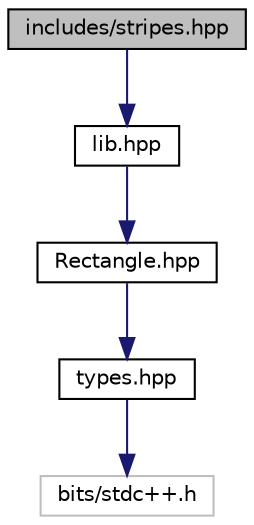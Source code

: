 digraph "includes/stripes.hpp"
{
 // LATEX_PDF_SIZE
  edge [fontname="Helvetica",fontsize="10",labelfontname="Helvetica",labelfontsize="10"];
  node [fontname="Helvetica",fontsize="10",shape=record];
  Node1 [label="includes/stripes.hpp",height=0.2,width=0.4,color="black", fillcolor="grey75", style="filled", fontcolor="black",tooltip=" "];
  Node1 -> Node2 [color="midnightblue",fontsize="10",style="solid",fontname="Helvetica"];
  Node2 [label="lib.hpp",height=0.2,width=0.4,color="black", fillcolor="white", style="filled",URL="$lib_8hpp.html",tooltip=" "];
  Node2 -> Node3 [color="midnightblue",fontsize="10",style="solid",fontname="Helvetica"];
  Node3 [label="Rectangle.hpp",height=0.2,width=0.4,color="black", fillcolor="white", style="filled",URL="$Rectangle_8hpp.html",tooltip=" "];
  Node3 -> Node4 [color="midnightblue",fontsize="10",style="solid",fontname="Helvetica"];
  Node4 [label="types.hpp",height=0.2,width=0.4,color="black", fillcolor="white", style="filled",URL="$types_8hpp.html",tooltip=" "];
  Node4 -> Node5 [color="midnightblue",fontsize="10",style="solid",fontname="Helvetica"];
  Node5 [label="bits/stdc++.h",height=0.2,width=0.4,color="grey75", fillcolor="white", style="filled",tooltip=" "];
}
